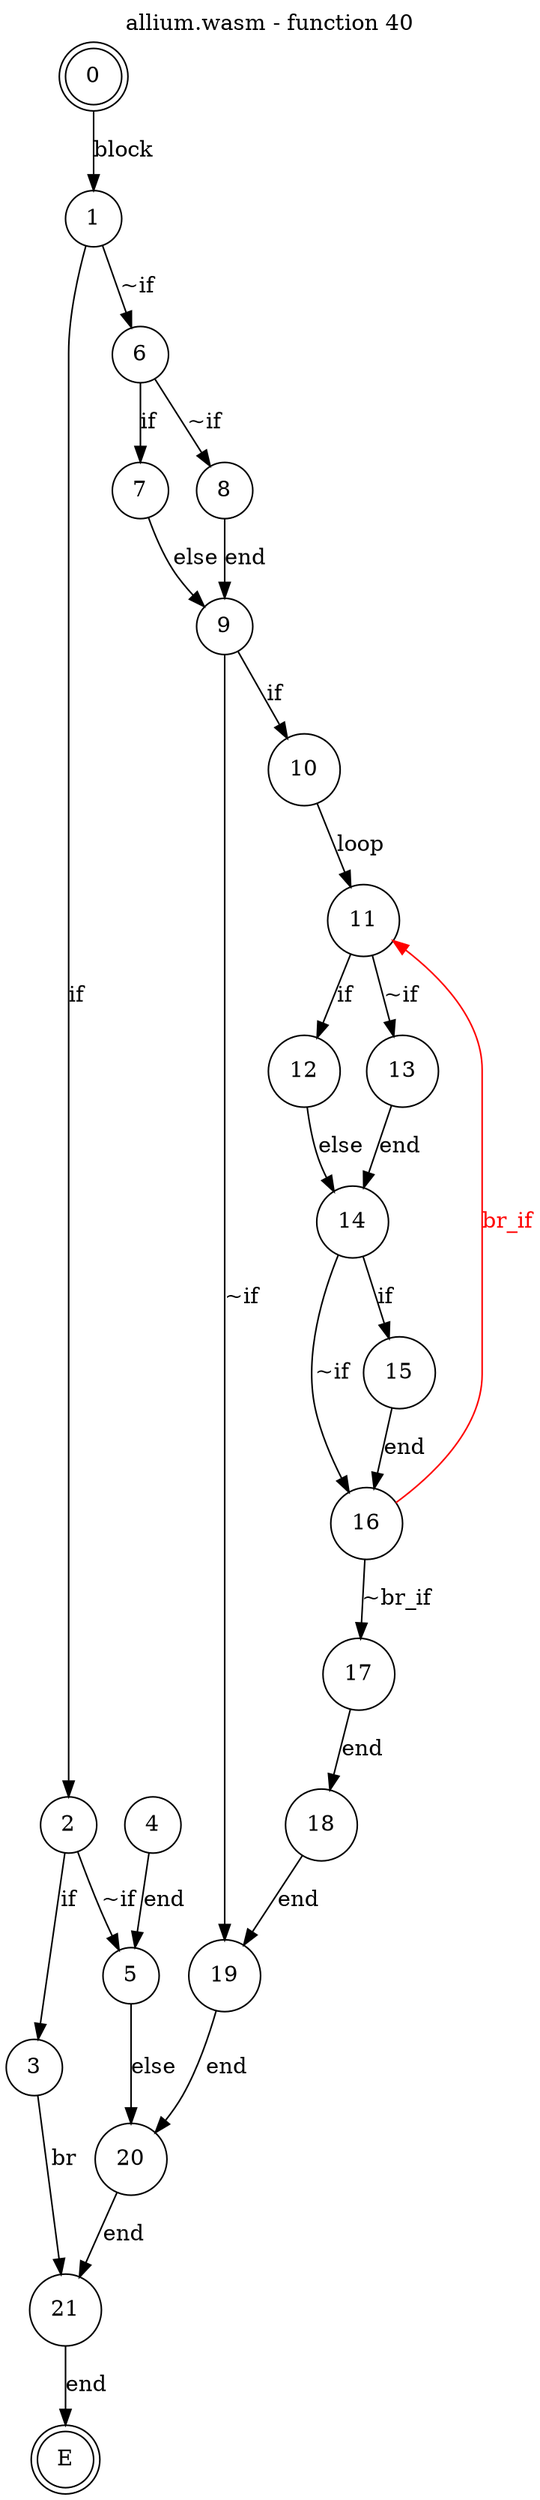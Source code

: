 digraph finite_state_machine {
    label = "allium.wasm - function 40"
    labelloc =  t
    labelfontsize = 16
    labelfontcolor = black
    labelfontname = "Helvetica"
    node [shape = doublecircle]; 0 E ;
    node [shape = circle];
    0 -> 1[label="block"];
    1 -> 2[label="if"];
    1 -> 6[label="~if"];
    2 -> 3[label="if"];
    2 -> 5[label="~if"];
    3 -> 21[label="br"];
    4 -> 5[label="end"];
    5 -> 20[label="else"];
    6 -> 7[label="if"];
    6 -> 8[label="~if"];
    7 -> 9[label="else"];
    8 -> 9[label="end"];
    9 -> 10[label="if"];
    9 -> 19[label="~if"];
    10 -> 11[label="loop"];
    11 -> 12[label="if"];
    11 -> 13[label="~if"];
    12 -> 14[label="else"];
    13 -> 14[label="end"];
    14 -> 15[label="if"];
    14 -> 16[label="~if"];
    15 -> 16[label="end"];
    16 -> 17[label="~br_if"];
    16 -> 11[color="red" fontcolor="red" label="br_if"];
    17 -> 18[label="end"];
    18 -> 19[label="end"];
    19 -> 20[label="end"];
    20 -> 21[label="end"];
    21 -> E[label="end"];
}
